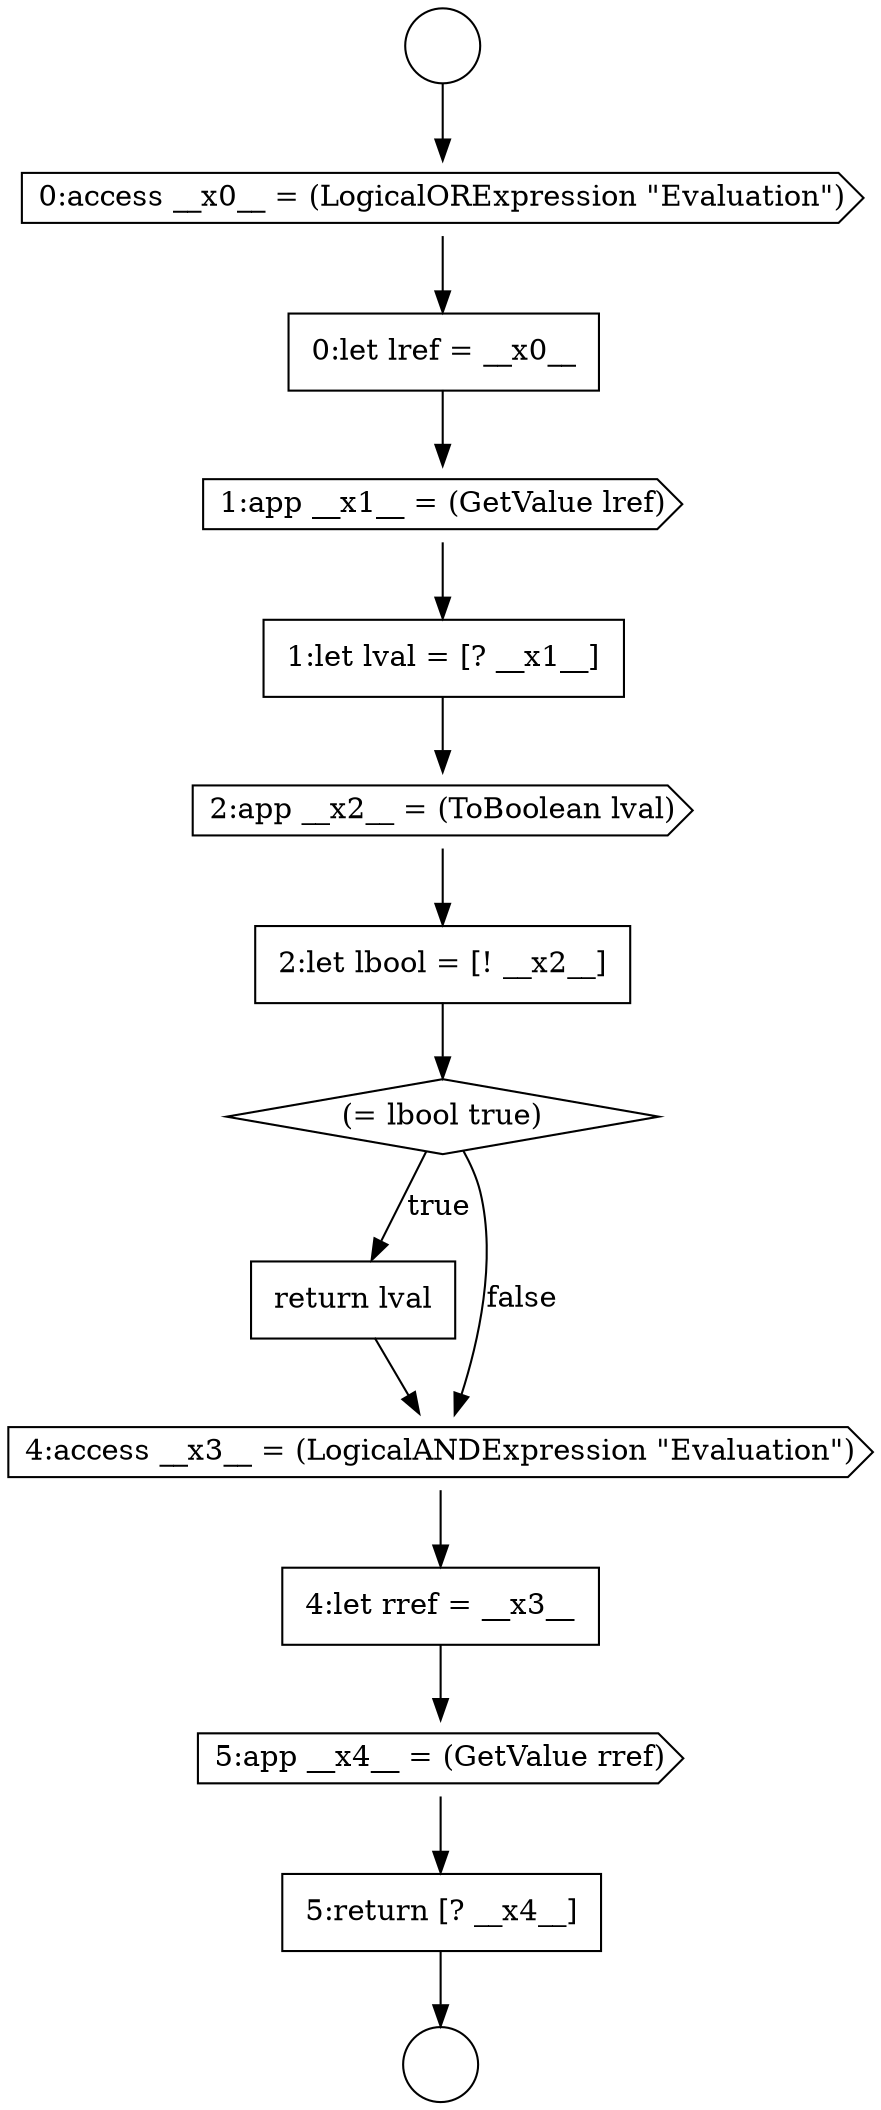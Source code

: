 digraph {
  node5469 [shape=diamond, label=<<font color="black">(= lbool true)</font>> color="black" fillcolor="white" style=filled]
  node5461 [shape=circle label=" " color="black" fillcolor="white" style=filled]
  node5470 [shape=none, margin=0, label=<<font color="black">
    <table border="0" cellborder="1" cellspacing="0" cellpadding="10">
      <tr><td align="left">return lval</td></tr>
    </table>
  </font>> color="black" fillcolor="white" style=filled]
  node5465 [shape=cds, label=<<font color="black">1:app __x1__ = (GetValue lref)</font>> color="black" fillcolor="white" style=filled]
  node5464 [shape=none, margin=0, label=<<font color="black">
    <table border="0" cellborder="1" cellspacing="0" cellpadding="10">
      <tr><td align="left">0:let lref = __x0__</td></tr>
    </table>
  </font>> color="black" fillcolor="white" style=filled]
  node5474 [shape=none, margin=0, label=<<font color="black">
    <table border="0" cellborder="1" cellspacing="0" cellpadding="10">
      <tr><td align="left">5:return [? __x4__]</td></tr>
    </table>
  </font>> color="black" fillcolor="white" style=filled]
  node5471 [shape=cds, label=<<font color="black">4:access __x3__ = (LogicalANDExpression &quot;Evaluation&quot;)</font>> color="black" fillcolor="white" style=filled]
  node5466 [shape=none, margin=0, label=<<font color="black">
    <table border="0" cellborder="1" cellspacing="0" cellpadding="10">
      <tr><td align="left">1:let lval = [? __x1__]</td></tr>
    </table>
  </font>> color="black" fillcolor="white" style=filled]
  node5463 [shape=cds, label=<<font color="black">0:access __x0__ = (LogicalORExpression &quot;Evaluation&quot;)</font>> color="black" fillcolor="white" style=filled]
  node5467 [shape=cds, label=<<font color="black">2:app __x2__ = (ToBoolean lval)</font>> color="black" fillcolor="white" style=filled]
  node5472 [shape=none, margin=0, label=<<font color="black">
    <table border="0" cellborder="1" cellspacing="0" cellpadding="10">
      <tr><td align="left">4:let rref = __x3__</td></tr>
    </table>
  </font>> color="black" fillcolor="white" style=filled]
  node5462 [shape=circle label=" " color="black" fillcolor="white" style=filled]
  node5468 [shape=none, margin=0, label=<<font color="black">
    <table border="0" cellborder="1" cellspacing="0" cellpadding="10">
      <tr><td align="left">2:let lbool = [! __x2__]</td></tr>
    </table>
  </font>> color="black" fillcolor="white" style=filled]
  node5473 [shape=cds, label=<<font color="black">5:app __x4__ = (GetValue rref)</font>> color="black" fillcolor="white" style=filled]
  node5473 -> node5474 [ color="black"]
  node5463 -> node5464 [ color="black"]
  node5471 -> node5472 [ color="black"]
  node5467 -> node5468 [ color="black"]
  node5465 -> node5466 [ color="black"]
  node5470 -> node5471 [ color="black"]
  node5466 -> node5467 [ color="black"]
  node5464 -> node5465 [ color="black"]
  node5474 -> node5462 [ color="black"]
  node5472 -> node5473 [ color="black"]
  node5468 -> node5469 [ color="black"]
  node5461 -> node5463 [ color="black"]
  node5469 -> node5470 [label=<<font color="black">true</font>> color="black"]
  node5469 -> node5471 [label=<<font color="black">false</font>> color="black"]
}
